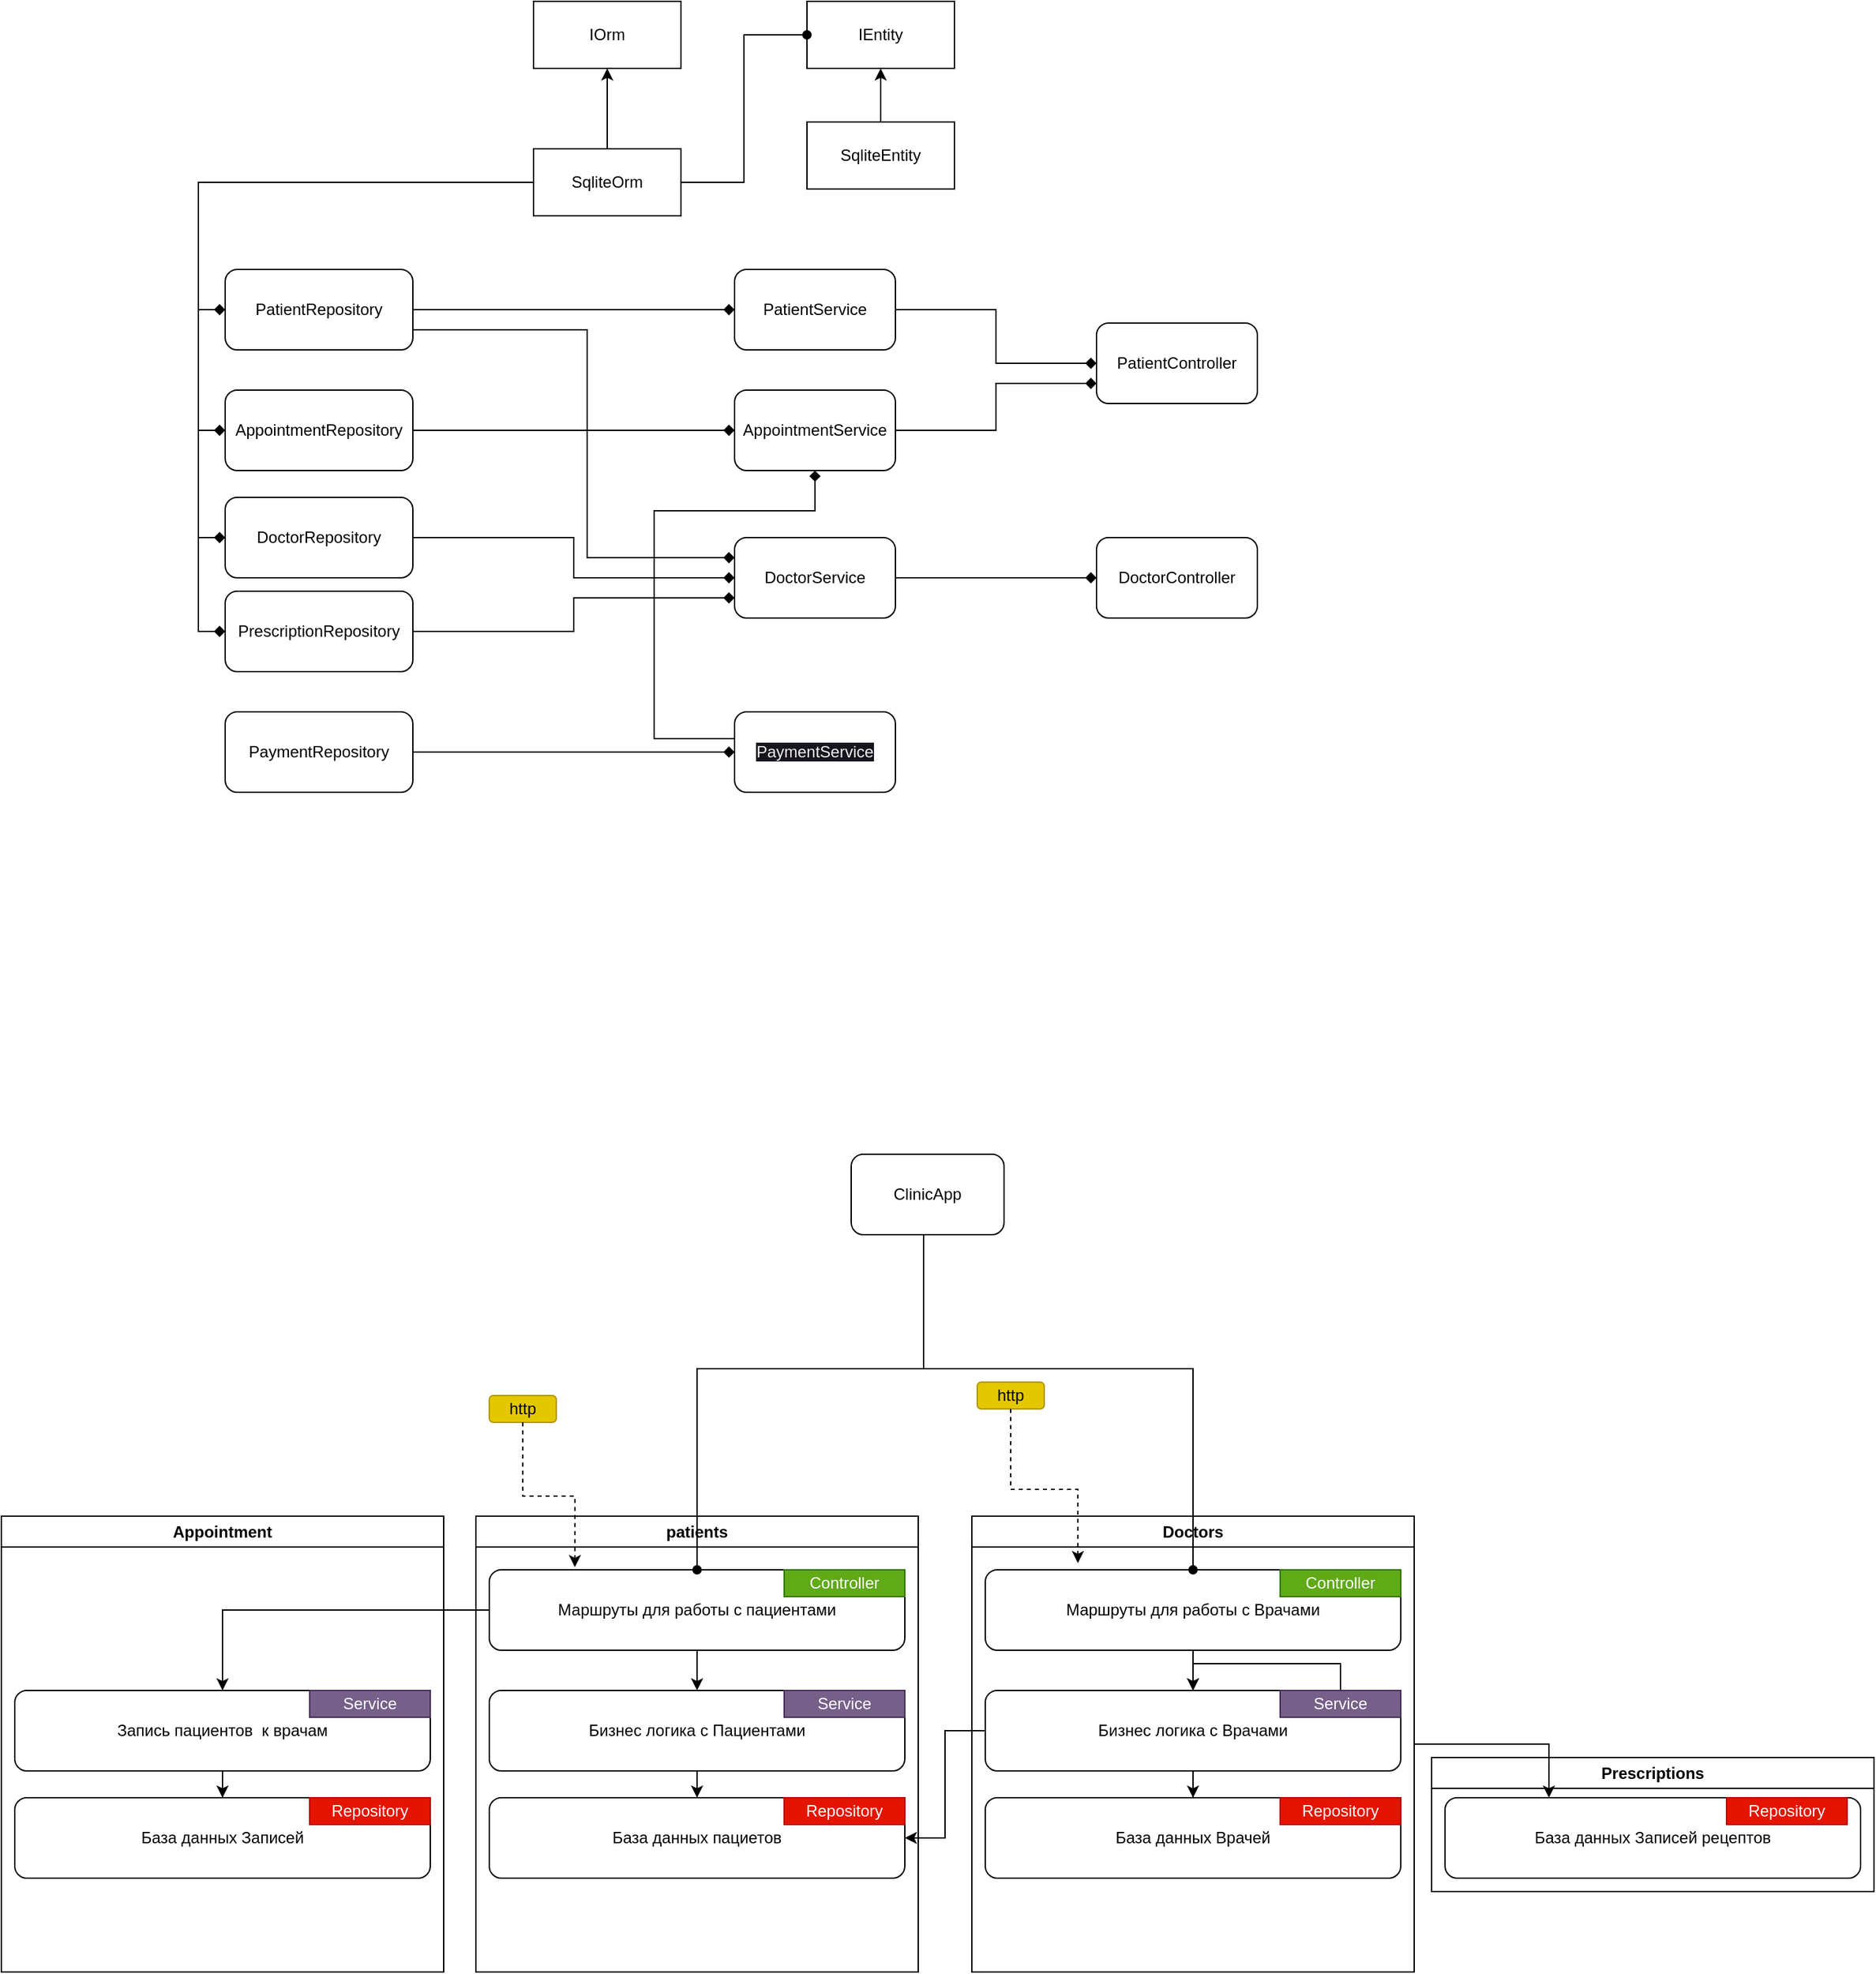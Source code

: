 <mxfile>
    <diagram id="C5RBs43oDa-KdzZeNtuy" name="Page-1">
        <mxGraphModel dx="2070" dy="1738" grid="1" gridSize="10" guides="1" tooltips="1" connect="1" arrows="1" fold="1" page="0" pageScale="1" pageWidth="827" pageHeight="1169" math="0" shadow="0">
            <root>
                <mxCell id="WIyWlLk6GJQsqaUBKTNV-0"/>
                <mxCell id="WIyWlLk6GJQsqaUBKTNV-1" parent="WIyWlLk6GJQsqaUBKTNV-0"/>
                <mxCell id="cg0KSg9u_-q0Aa4BXfWe-5" value="Prescriptions" style="swimlane;whiteSpace=wrap;html=1;" parent="WIyWlLk6GJQsqaUBKTNV-1" vertex="1">
                    <mxGeometry x="1010" y="570" width="330" height="100" as="geometry"/>
                </mxCell>
                <mxCell id="cg0KSg9u_-q0Aa4BXfWe-13" value="База данных Записей рецептов" style="rounded=1;whiteSpace=wrap;html=1;align=center;" parent="cg0KSg9u_-q0Aa4BXfWe-5" vertex="1">
                    <mxGeometry x="10" y="30" width="310" height="60" as="geometry"/>
                </mxCell>
                <mxCell id="cg0KSg9u_-q0Aa4BXfWe-14" value="Repository" style="rounded=0;whiteSpace=wrap;html=1;fillColor=#e51400;strokeColor=#B20000;fontColor=#ffffff;" parent="cg0KSg9u_-q0Aa4BXfWe-5" vertex="1">
                    <mxGeometry x="220" y="30" width="90" height="20" as="geometry"/>
                </mxCell>
                <mxCell id="YM2_Y6nuZBt199N-Kwbz-7" value="IOrm" style="html=1;whiteSpace=wrap;" parent="WIyWlLk6GJQsqaUBKTNV-1" vertex="1">
                    <mxGeometry x="340" y="-740" width="110" height="50" as="geometry"/>
                </mxCell>
                <mxCell id="YM2_Y6nuZBt199N-Kwbz-8" value="IEntity" style="html=1;whiteSpace=wrap;" parent="WIyWlLk6GJQsqaUBKTNV-1" vertex="1">
                    <mxGeometry x="544" y="-740" width="110" height="50" as="geometry"/>
                </mxCell>
                <mxCell id="YM2_Y6nuZBt199N-Kwbz-10" style="edgeStyle=orthogonalEdgeStyle;rounded=0;orthogonalLoop=1;jettySize=auto;html=1;entryX=0.5;entryY=1;entryDx=0;entryDy=0;" parent="WIyWlLk6GJQsqaUBKTNV-1" source="YM2_Y6nuZBt199N-Kwbz-9" target="YM2_Y6nuZBt199N-Kwbz-7" edge="1">
                    <mxGeometry relative="1" as="geometry"/>
                </mxCell>
                <mxCell id="YM2_Y6nuZBt199N-Kwbz-16" style="edgeStyle=orthogonalEdgeStyle;rounded=0;orthogonalLoop=1;jettySize=auto;html=1;exitX=1;exitY=0.5;exitDx=0;exitDy=0;entryX=0;entryY=0.5;entryDx=0;entryDy=0;endArrow=oval;endFill=1;" parent="WIyWlLk6GJQsqaUBKTNV-1" source="YM2_Y6nuZBt199N-Kwbz-9" target="YM2_Y6nuZBt199N-Kwbz-8" edge="1">
                    <mxGeometry relative="1" as="geometry"/>
                </mxCell>
                <mxCell id="cg0KSg9u_-q0Aa4BXfWe-26" style="edgeStyle=orthogonalEdgeStyle;rounded=0;orthogonalLoop=1;jettySize=auto;html=1;entryX=0;entryY=0.5;entryDx=0;entryDy=0;endArrow=diamond;endFill=1;" parent="WIyWlLk6GJQsqaUBKTNV-1" source="YM2_Y6nuZBt199N-Kwbz-9" target="YM2_Y6nuZBt199N-Kwbz-61" edge="1">
                    <mxGeometry relative="1" as="geometry"/>
                </mxCell>
                <mxCell id="cg0KSg9u_-q0Aa4BXfWe-27" style="edgeStyle=orthogonalEdgeStyle;rounded=0;orthogonalLoop=1;jettySize=auto;html=1;entryX=0;entryY=0.5;entryDx=0;entryDy=0;endArrow=diamond;endFill=1;" parent="WIyWlLk6GJQsqaUBKTNV-1" source="YM2_Y6nuZBt199N-Kwbz-9" target="YM2_Y6nuZBt199N-Kwbz-63" edge="1">
                    <mxGeometry relative="1" as="geometry"/>
                </mxCell>
                <mxCell id="cg0KSg9u_-q0Aa4BXfWe-28" style="edgeStyle=orthogonalEdgeStyle;rounded=0;orthogonalLoop=1;jettySize=auto;html=1;entryX=0;entryY=0.5;entryDx=0;entryDy=0;endArrow=diamond;endFill=1;" parent="WIyWlLk6GJQsqaUBKTNV-1" source="YM2_Y6nuZBt199N-Kwbz-9" target="YM2_Y6nuZBt199N-Kwbz-62" edge="1">
                    <mxGeometry relative="1" as="geometry"/>
                </mxCell>
                <mxCell id="cg0KSg9u_-q0Aa4BXfWe-29" style="edgeStyle=orthogonalEdgeStyle;rounded=0;orthogonalLoop=1;jettySize=auto;html=1;entryX=0;entryY=0.5;entryDx=0;entryDy=0;endArrow=diamond;endFill=1;" parent="WIyWlLk6GJQsqaUBKTNV-1" source="YM2_Y6nuZBt199N-Kwbz-9" target="cg0KSg9u_-q0Aa4BXfWe-16" edge="1">
                    <mxGeometry relative="1" as="geometry"/>
                </mxCell>
                <mxCell id="YM2_Y6nuZBt199N-Kwbz-9" value="SqliteOrm" style="html=1;whiteSpace=wrap;" parent="WIyWlLk6GJQsqaUBKTNV-1" vertex="1">
                    <mxGeometry x="340" y="-630" width="110" height="50" as="geometry"/>
                </mxCell>
                <mxCell id="YM2_Y6nuZBt199N-Kwbz-12" style="edgeStyle=orthogonalEdgeStyle;rounded=0;orthogonalLoop=1;jettySize=auto;html=1;entryX=0.5;entryY=1;entryDx=0;entryDy=0;" parent="WIyWlLk6GJQsqaUBKTNV-1" source="YM2_Y6nuZBt199N-Kwbz-11" target="YM2_Y6nuZBt199N-Kwbz-8" edge="1">
                    <mxGeometry relative="1" as="geometry"/>
                </mxCell>
                <mxCell id="YM2_Y6nuZBt199N-Kwbz-11" value="SqliteEntity" style="html=1;whiteSpace=wrap;" parent="WIyWlLk6GJQsqaUBKTNV-1" vertex="1">
                    <mxGeometry x="544" y="-650" width="110" height="50" as="geometry"/>
                </mxCell>
                <mxCell id="YM2_Y6nuZBt199N-Kwbz-19" value="patients" style="swimlane;whiteSpace=wrap;html=1;" parent="WIyWlLk6GJQsqaUBKTNV-1" vertex="1">
                    <mxGeometry x="297" y="390" width="330" height="340" as="geometry"/>
                </mxCell>
                <mxCell id="YM2_Y6nuZBt199N-Kwbz-55" style="edgeStyle=orthogonalEdgeStyle;rounded=0;orthogonalLoop=1;jettySize=auto;html=1;" parent="YM2_Y6nuZBt199N-Kwbz-19" source="YM2_Y6nuZBt199N-Kwbz-18" target="YM2_Y6nuZBt199N-Kwbz-24" edge="1">
                    <mxGeometry relative="1" as="geometry"/>
                </mxCell>
                <mxCell id="YM2_Y6nuZBt199N-Kwbz-18" value="Маршруты для работы с пациентами" style="rounded=1;whiteSpace=wrap;html=1;align=center;" parent="YM2_Y6nuZBt199N-Kwbz-19" vertex="1">
                    <mxGeometry x="10" y="40" width="310" height="60" as="geometry"/>
                </mxCell>
                <mxCell id="YM2_Y6nuZBt199N-Kwbz-23" value="Controller" style="rounded=0;whiteSpace=wrap;html=1;fillColor=#60a917;fontColor=#ffffff;strokeColor=#2D7600;" parent="YM2_Y6nuZBt199N-Kwbz-19" vertex="1">
                    <mxGeometry x="230" y="40" width="90" height="20" as="geometry"/>
                </mxCell>
                <mxCell id="YM2_Y6nuZBt199N-Kwbz-53" style="edgeStyle=orthogonalEdgeStyle;rounded=0;orthogonalLoop=1;jettySize=auto;html=1;" parent="YM2_Y6nuZBt199N-Kwbz-19" source="YM2_Y6nuZBt199N-Kwbz-24" target="YM2_Y6nuZBt199N-Kwbz-27" edge="1">
                    <mxGeometry relative="1" as="geometry"/>
                </mxCell>
                <mxCell id="YM2_Y6nuZBt199N-Kwbz-24" value="Бизнес логика с Пациентами" style="rounded=1;whiteSpace=wrap;html=1;align=center;" parent="YM2_Y6nuZBt199N-Kwbz-19" vertex="1">
                    <mxGeometry x="10" y="130" width="310" height="60" as="geometry"/>
                </mxCell>
                <mxCell id="YM2_Y6nuZBt199N-Kwbz-25" value="Service" style="rounded=0;whiteSpace=wrap;html=1;fillColor=#76608a;strokeColor=#432D57;fontColor=#ffffff;" parent="YM2_Y6nuZBt199N-Kwbz-19" vertex="1">
                    <mxGeometry x="230" y="130" width="90" height="20" as="geometry"/>
                </mxCell>
                <mxCell id="YM2_Y6nuZBt199N-Kwbz-27" value="База данных пациетов" style="rounded=1;whiteSpace=wrap;html=1;align=center;" parent="YM2_Y6nuZBt199N-Kwbz-19" vertex="1">
                    <mxGeometry x="10" y="210" width="310" height="60" as="geometry"/>
                </mxCell>
                <mxCell id="YM2_Y6nuZBt199N-Kwbz-28" value="Repository" style="rounded=0;whiteSpace=wrap;html=1;fillColor=#e51400;strokeColor=#B20000;fontColor=#ffffff;" parent="YM2_Y6nuZBt199N-Kwbz-19" vertex="1">
                    <mxGeometry x="230" y="210" width="90" height="20" as="geometry"/>
                </mxCell>
                <mxCell id="YM2_Y6nuZBt199N-Kwbz-29" value="Doctors" style="swimlane;whiteSpace=wrap;html=1;" parent="WIyWlLk6GJQsqaUBKTNV-1" vertex="1">
                    <mxGeometry x="667" y="390" width="330" height="340" as="geometry"/>
                </mxCell>
                <mxCell id="YM2_Y6nuZBt199N-Kwbz-54" style="edgeStyle=orthogonalEdgeStyle;rounded=0;orthogonalLoop=1;jettySize=auto;html=1;entryX=0.5;entryY=0;entryDx=0;entryDy=0;" parent="YM2_Y6nuZBt199N-Kwbz-29" source="YM2_Y6nuZBt199N-Kwbz-30" target="YM2_Y6nuZBt199N-Kwbz-32" edge="1">
                    <mxGeometry relative="1" as="geometry"/>
                </mxCell>
                <mxCell id="YM2_Y6nuZBt199N-Kwbz-30" value="Маршруты для работы с Врачами" style="rounded=1;whiteSpace=wrap;html=1;align=center;" parent="YM2_Y6nuZBt199N-Kwbz-29" vertex="1">
                    <mxGeometry x="10" y="40" width="310" height="60" as="geometry"/>
                </mxCell>
                <mxCell id="YM2_Y6nuZBt199N-Kwbz-31" value="Controller" style="rounded=0;whiteSpace=wrap;html=1;fillColor=#60a917;fontColor=#ffffff;strokeColor=#2D7600;" parent="YM2_Y6nuZBt199N-Kwbz-29" vertex="1">
                    <mxGeometry x="230" y="40" width="90" height="20" as="geometry"/>
                </mxCell>
                <mxCell id="YM2_Y6nuZBt199N-Kwbz-52" style="edgeStyle=orthogonalEdgeStyle;rounded=0;orthogonalLoop=1;jettySize=auto;html=1;" parent="YM2_Y6nuZBt199N-Kwbz-29" source="YM2_Y6nuZBt199N-Kwbz-32" target="YM2_Y6nuZBt199N-Kwbz-34" edge="1">
                    <mxGeometry relative="1" as="geometry"/>
                </mxCell>
                <mxCell id="YM2_Y6nuZBt199N-Kwbz-32" value="Бизнес логика с Врачами" style="rounded=1;whiteSpace=wrap;html=1;align=center;" parent="YM2_Y6nuZBt199N-Kwbz-29" vertex="1">
                    <mxGeometry x="10" y="130" width="310" height="60" as="geometry"/>
                </mxCell>
                <mxCell id="cg0KSg9u_-q0Aa4BXfWe-0" style="edgeStyle=orthogonalEdgeStyle;rounded=0;orthogonalLoop=1;jettySize=auto;html=1;exitX=0.5;exitY=0;exitDx=0;exitDy=0;" parent="YM2_Y6nuZBt199N-Kwbz-29" source="YM2_Y6nuZBt199N-Kwbz-33" target="YM2_Y6nuZBt199N-Kwbz-32" edge="1">
                    <mxGeometry relative="1" as="geometry"/>
                </mxCell>
                <mxCell id="YM2_Y6nuZBt199N-Kwbz-33" value="Service" style="rounded=0;whiteSpace=wrap;html=1;fillColor=#76608a;strokeColor=#432D57;fontColor=#ffffff;" parent="YM2_Y6nuZBt199N-Kwbz-29" vertex="1">
                    <mxGeometry x="230" y="130" width="90" height="20" as="geometry"/>
                </mxCell>
                <mxCell id="YM2_Y6nuZBt199N-Kwbz-34" value="База данных Врачей" style="rounded=1;whiteSpace=wrap;html=1;align=center;" parent="YM2_Y6nuZBt199N-Kwbz-29" vertex="1">
                    <mxGeometry x="10" y="210" width="310" height="60" as="geometry"/>
                </mxCell>
                <mxCell id="YM2_Y6nuZBt199N-Kwbz-35" value="Repository" style="rounded=0;whiteSpace=wrap;html=1;fillColor=#e51400;strokeColor=#B20000;fontColor=#ffffff;" parent="YM2_Y6nuZBt199N-Kwbz-29" vertex="1">
                    <mxGeometry x="230" y="210" width="90" height="20" as="geometry"/>
                </mxCell>
                <mxCell id="YM2_Y6nuZBt199N-Kwbz-37" value="http" style="rounded=1;whiteSpace=wrap;html=1;fillColor=#e3c800;fontColor=#000000;strokeColor=#B09500;" parent="WIyWlLk6GJQsqaUBKTNV-1" vertex="1">
                    <mxGeometry x="307" y="300" width="50" height="20" as="geometry"/>
                </mxCell>
                <mxCell id="cg0KSg9u_-q0Aa4BXfWe-15" style="edgeStyle=orthogonalEdgeStyle;rounded=0;orthogonalLoop=1;jettySize=auto;html=1;entryX=0.25;entryY=0;entryDx=0;entryDy=0;" parent="WIyWlLk6GJQsqaUBKTNV-1" source="YM2_Y6nuZBt199N-Kwbz-29" target="cg0KSg9u_-q0Aa4BXfWe-13" edge="1">
                    <mxGeometry relative="1" as="geometry"/>
                </mxCell>
                <mxCell id="YM2_Y6nuZBt199N-Kwbz-38" style="edgeStyle=orthogonalEdgeStyle;rounded=0;orthogonalLoop=1;jettySize=auto;html=1;entryX=0.206;entryY=-0.033;entryDx=0;entryDy=0;entryPerimeter=0;dashed=1;" parent="WIyWlLk6GJQsqaUBKTNV-1" source="YM2_Y6nuZBt199N-Kwbz-37" target="YM2_Y6nuZBt199N-Kwbz-18" edge="1">
                    <mxGeometry relative="1" as="geometry"/>
                </mxCell>
                <mxCell id="YM2_Y6nuZBt199N-Kwbz-39" value="http" style="rounded=1;whiteSpace=wrap;html=1;fillColor=#e3c800;fontColor=#000000;strokeColor=#B09500;" parent="WIyWlLk6GJQsqaUBKTNV-1" vertex="1">
                    <mxGeometry x="671" y="290" width="50" height="20" as="geometry"/>
                </mxCell>
                <mxCell id="YM2_Y6nuZBt199N-Kwbz-40" style="edgeStyle=orthogonalEdgeStyle;rounded=0;orthogonalLoop=1;jettySize=auto;html=1;entryX=0.223;entryY=-0.083;entryDx=0;entryDy=0;entryPerimeter=0;dashed=1;" parent="WIyWlLk6GJQsqaUBKTNV-1" source="YM2_Y6nuZBt199N-Kwbz-39" target="YM2_Y6nuZBt199N-Kwbz-30" edge="1">
                    <mxGeometry relative="1" as="geometry"/>
                </mxCell>
                <mxCell id="YM2_Y6nuZBt199N-Kwbz-42" style="edgeStyle=orthogonalEdgeStyle;rounded=0;orthogonalLoop=1;jettySize=auto;html=1;entryX=0.5;entryY=0;entryDx=0;entryDy=0;endArrow=oval;endFill=1;" parent="WIyWlLk6GJQsqaUBKTNV-1" source="YM2_Y6nuZBt199N-Kwbz-41" target="YM2_Y6nuZBt199N-Kwbz-18" edge="1">
                    <mxGeometry relative="1" as="geometry">
                        <Array as="points">
                            <mxPoint x="631" y="280"/>
                            <mxPoint x="462" y="280"/>
                        </Array>
                    </mxGeometry>
                </mxCell>
                <mxCell id="YM2_Y6nuZBt199N-Kwbz-43" style="edgeStyle=orthogonalEdgeStyle;rounded=0;orthogonalLoop=1;jettySize=auto;html=1;entryX=0.5;entryY=0;entryDx=0;entryDy=0;endArrow=oval;endFill=1;" parent="WIyWlLk6GJQsqaUBKTNV-1" source="YM2_Y6nuZBt199N-Kwbz-41" target="YM2_Y6nuZBt199N-Kwbz-30" edge="1">
                    <mxGeometry relative="1" as="geometry">
                        <Array as="points">
                            <mxPoint x="631" y="280"/>
                            <mxPoint x="832" y="280"/>
                        </Array>
                    </mxGeometry>
                </mxCell>
                <mxCell id="YM2_Y6nuZBt199N-Kwbz-41" value="ClinicApp" style="rounded=1;whiteSpace=wrap;html=1;" parent="WIyWlLk6GJQsqaUBKTNV-1" vertex="1">
                    <mxGeometry x="577" y="120" width="114" height="60" as="geometry"/>
                </mxCell>
                <mxCell id="YM2_Y6nuZBt199N-Kwbz-44" value="Appointment" style="swimlane;whiteSpace=wrap;html=1;" parent="WIyWlLk6GJQsqaUBKTNV-1" vertex="1">
                    <mxGeometry x="-57" y="390" width="330" height="340" as="geometry"/>
                </mxCell>
                <mxCell id="YM2_Y6nuZBt199N-Kwbz-57" style="edgeStyle=orthogonalEdgeStyle;rounded=0;orthogonalLoop=1;jettySize=auto;html=1;" parent="YM2_Y6nuZBt199N-Kwbz-44" source="YM2_Y6nuZBt199N-Kwbz-47" target="YM2_Y6nuZBt199N-Kwbz-49" edge="1">
                    <mxGeometry relative="1" as="geometry"/>
                </mxCell>
                <mxCell id="YM2_Y6nuZBt199N-Kwbz-47" value="Запись пациентов&amp;nbsp; к врачам" style="rounded=1;whiteSpace=wrap;html=1;align=center;" parent="YM2_Y6nuZBt199N-Kwbz-44" vertex="1">
                    <mxGeometry x="10" y="130" width="310" height="60" as="geometry"/>
                </mxCell>
                <mxCell id="YM2_Y6nuZBt199N-Kwbz-48" value="Service" style="rounded=0;whiteSpace=wrap;html=1;fillColor=#76608a;strokeColor=#432D57;fontColor=#ffffff;" parent="YM2_Y6nuZBt199N-Kwbz-44" vertex="1">
                    <mxGeometry x="230" y="130" width="90" height="20" as="geometry"/>
                </mxCell>
                <mxCell id="YM2_Y6nuZBt199N-Kwbz-49" value="База данных Записей" style="rounded=1;whiteSpace=wrap;html=1;align=center;" parent="YM2_Y6nuZBt199N-Kwbz-44" vertex="1">
                    <mxGeometry x="10" y="210" width="310" height="60" as="geometry"/>
                </mxCell>
                <mxCell id="YM2_Y6nuZBt199N-Kwbz-50" value="Repository" style="rounded=0;whiteSpace=wrap;html=1;fillColor=#e51400;strokeColor=#B20000;fontColor=#ffffff;" parent="YM2_Y6nuZBt199N-Kwbz-44" vertex="1">
                    <mxGeometry x="230" y="210" width="90" height="20" as="geometry"/>
                </mxCell>
                <mxCell id="cg0KSg9u_-q0Aa4BXfWe-17" style="edgeStyle=orthogonalEdgeStyle;rounded=0;orthogonalLoop=1;jettySize=auto;html=1;entryX=0;entryY=0.5;entryDx=0;entryDy=0;endArrow=diamond;endFill=1;" parent="WIyWlLk6GJQsqaUBKTNV-1" source="YM2_Y6nuZBt199N-Kwbz-61" target="YM2_Y6nuZBt199N-Kwbz-72" edge="1">
                    <mxGeometry relative="1" as="geometry"/>
                </mxCell>
                <mxCell id="cg0KSg9u_-q0Aa4BXfWe-23" style="edgeStyle=orthogonalEdgeStyle;rounded=0;orthogonalLoop=1;jettySize=auto;html=1;exitX=1;exitY=0.75;exitDx=0;exitDy=0;entryX=0;entryY=0.25;entryDx=0;entryDy=0;endArrow=diamond;endFill=1;" parent="WIyWlLk6GJQsqaUBKTNV-1" source="YM2_Y6nuZBt199N-Kwbz-61" target="YM2_Y6nuZBt199N-Kwbz-73" edge="1">
                    <mxGeometry relative="1" as="geometry">
                        <Array as="points">
                            <mxPoint x="380" y="-495"/>
                            <mxPoint x="380" y="-325"/>
                        </Array>
                    </mxGeometry>
                </mxCell>
                <mxCell id="YM2_Y6nuZBt199N-Kwbz-61" value="PatientRepository" style="rounded=1;whiteSpace=wrap;html=1;" parent="WIyWlLk6GJQsqaUBKTNV-1" vertex="1">
                    <mxGeometry x="110" y="-540" width="140" height="60" as="geometry"/>
                </mxCell>
                <mxCell id="cg0KSg9u_-q0Aa4BXfWe-22" style="edgeStyle=orthogonalEdgeStyle;rounded=0;orthogonalLoop=1;jettySize=auto;html=1;entryX=0;entryY=0.5;entryDx=0;entryDy=0;endArrow=diamond;endFill=1;" parent="WIyWlLk6GJQsqaUBKTNV-1" source="YM2_Y6nuZBt199N-Kwbz-62" target="YM2_Y6nuZBt199N-Kwbz-73" edge="1">
                    <mxGeometry relative="1" as="geometry"/>
                </mxCell>
                <mxCell id="YM2_Y6nuZBt199N-Kwbz-62" value="DoctorRepository" style="rounded=1;whiteSpace=wrap;html=1;" parent="WIyWlLk6GJQsqaUBKTNV-1" vertex="1">
                    <mxGeometry x="110" y="-370" width="140" height="60" as="geometry"/>
                </mxCell>
                <mxCell id="8" style="edgeStyle=orthogonalEdgeStyle;rounded=0;html=1;entryX=0;entryY=0.5;entryDx=0;entryDy=0;endArrow=diamond;endFill=1;" parent="WIyWlLk6GJQsqaUBKTNV-1" source="YM2_Y6nuZBt199N-Kwbz-63" target="YM2_Y6nuZBt199N-Kwbz-74" edge="1">
                    <mxGeometry relative="1" as="geometry"/>
                </mxCell>
                <mxCell id="YM2_Y6nuZBt199N-Kwbz-63" value="AppointmentRepository" style="rounded=1;whiteSpace=wrap;html=1;" parent="WIyWlLk6GJQsqaUBKTNV-1" vertex="1">
                    <mxGeometry x="110" y="-450" width="140" height="60" as="geometry"/>
                </mxCell>
                <mxCell id="cg0KSg9u_-q0Aa4BXfWe-19" style="edgeStyle=orthogonalEdgeStyle;rounded=0;orthogonalLoop=1;jettySize=auto;html=1;entryX=0;entryY=0.5;entryDx=0;entryDy=0;endArrow=diamond;endFill=1;" parent="WIyWlLk6GJQsqaUBKTNV-1" source="YM2_Y6nuZBt199N-Kwbz-72" target="YM2_Y6nuZBt199N-Kwbz-79" edge="1">
                    <mxGeometry relative="1" as="geometry"/>
                </mxCell>
                <mxCell id="YM2_Y6nuZBt199N-Kwbz-72" value="PatientService" style="rounded=1;whiteSpace=wrap;html=1;" parent="WIyWlLk6GJQsqaUBKTNV-1" vertex="1">
                    <mxGeometry x="490" y="-540" width="120" height="60" as="geometry"/>
                </mxCell>
                <mxCell id="cg0KSg9u_-q0Aa4BXfWe-25" style="edgeStyle=orthogonalEdgeStyle;rounded=0;orthogonalLoop=1;jettySize=auto;html=1;entryX=0;entryY=0.5;entryDx=0;entryDy=0;endArrow=diamond;endFill=1;" parent="WIyWlLk6GJQsqaUBKTNV-1" source="YM2_Y6nuZBt199N-Kwbz-73" target="YM2_Y6nuZBt199N-Kwbz-80" edge="1">
                    <mxGeometry relative="1" as="geometry"/>
                </mxCell>
                <mxCell id="YM2_Y6nuZBt199N-Kwbz-73" value="DoctorService" style="rounded=1;whiteSpace=wrap;html=1;" parent="WIyWlLk6GJQsqaUBKTNV-1" vertex="1">
                    <mxGeometry x="490" y="-340" width="120" height="60" as="geometry"/>
                </mxCell>
                <mxCell id="cg0KSg9u_-q0Aa4BXfWe-20" style="edgeStyle=orthogonalEdgeStyle;rounded=0;orthogonalLoop=1;jettySize=auto;html=1;entryX=0;entryY=0.75;entryDx=0;entryDy=0;endArrow=diamond;endFill=1;" parent="WIyWlLk6GJQsqaUBKTNV-1" source="YM2_Y6nuZBt199N-Kwbz-74" target="YM2_Y6nuZBt199N-Kwbz-79" edge="1">
                    <mxGeometry relative="1" as="geometry"/>
                </mxCell>
                <mxCell id="YM2_Y6nuZBt199N-Kwbz-74" value="AppointmentService" style="rounded=1;whiteSpace=wrap;html=1;" parent="WIyWlLk6GJQsqaUBKTNV-1" vertex="1">
                    <mxGeometry x="490" y="-450" width="120" height="60" as="geometry"/>
                </mxCell>
                <mxCell id="YM2_Y6nuZBt199N-Kwbz-79" value="PatientController" style="rounded=1;whiteSpace=wrap;html=1;" parent="WIyWlLk6GJQsqaUBKTNV-1" vertex="1">
                    <mxGeometry x="760" y="-500" width="120" height="60" as="geometry"/>
                </mxCell>
                <mxCell id="YM2_Y6nuZBt199N-Kwbz-80" value="DoctorController" style="rounded=1;whiteSpace=wrap;html=1;" parent="WIyWlLk6GJQsqaUBKTNV-1" vertex="1">
                    <mxGeometry x="760" y="-340" width="120" height="60" as="geometry"/>
                </mxCell>
                <mxCell id="cg0KSg9u_-q0Aa4BXfWe-2" style="edgeStyle=orthogonalEdgeStyle;rounded=0;orthogonalLoop=1;jettySize=auto;html=1;" parent="WIyWlLk6GJQsqaUBKTNV-1" source="YM2_Y6nuZBt199N-Kwbz-18" target="YM2_Y6nuZBt199N-Kwbz-47" edge="1">
                    <mxGeometry relative="1" as="geometry"/>
                </mxCell>
                <mxCell id="cg0KSg9u_-q0Aa4BXfWe-4" style="edgeStyle=orthogonalEdgeStyle;rounded=0;orthogonalLoop=1;jettySize=auto;html=1;entryX=1;entryY=0.5;entryDx=0;entryDy=0;" parent="WIyWlLk6GJQsqaUBKTNV-1" source="YM2_Y6nuZBt199N-Kwbz-32" target="YM2_Y6nuZBt199N-Kwbz-27" edge="1">
                    <mxGeometry relative="1" as="geometry"/>
                </mxCell>
                <mxCell id="cg0KSg9u_-q0Aa4BXfWe-24" style="edgeStyle=orthogonalEdgeStyle;rounded=0;orthogonalLoop=1;jettySize=auto;html=1;entryX=0;entryY=0.75;entryDx=0;entryDy=0;endArrow=diamond;endFill=1;" parent="WIyWlLk6GJQsqaUBKTNV-1" source="cg0KSg9u_-q0Aa4BXfWe-16" target="YM2_Y6nuZBt199N-Kwbz-73" edge="1">
                    <mxGeometry relative="1" as="geometry"/>
                </mxCell>
                <mxCell id="cg0KSg9u_-q0Aa4BXfWe-16" value="PrescriptionRepository" style="rounded=1;whiteSpace=wrap;html=1;" parent="WIyWlLk6GJQsqaUBKTNV-1" vertex="1">
                    <mxGeometry x="110" y="-300" width="140" height="60" as="geometry"/>
                </mxCell>
                <mxCell id="12" style="edgeStyle=orthogonalEdgeStyle;rounded=0;html=1;entryX=0;entryY=0.5;entryDx=0;entryDy=0;endArrow=diamond;endFill=1;" parent="WIyWlLk6GJQsqaUBKTNV-1" source="3" target="10" edge="1">
                    <mxGeometry relative="1" as="geometry"/>
                </mxCell>
                <mxCell id="3" value="PaymentRepository" style="rounded=1;whiteSpace=wrap;html=1;" parent="WIyWlLk6GJQsqaUBKTNV-1" vertex="1">
                    <mxGeometry x="110" y="-210" width="140" height="60" as="geometry"/>
                </mxCell>
                <mxCell id="15" style="edgeStyle=orthogonalEdgeStyle;rounded=0;html=1;entryX=0.5;entryY=1;entryDx=0;entryDy=0;endArrow=diamond;endFill=1;" parent="WIyWlLk6GJQsqaUBKTNV-1" source="10" target="YM2_Y6nuZBt199N-Kwbz-74" edge="1">
                    <mxGeometry relative="1" as="geometry">
                        <Array as="points">
                            <mxPoint x="430" y="-190"/>
                            <mxPoint x="430" y="-360"/>
                            <mxPoint x="550" y="-360"/>
                        </Array>
                    </mxGeometry>
                </mxCell>
                <mxCell id="10" value="&lt;meta charset=&quot;utf-8&quot;&gt;&lt;span style=&quot;color: rgb(240, 240, 240); font-family: Helvetica; font-size: 12px; font-style: normal; font-variant-ligatures: normal; font-variant-caps: normal; font-weight: 400; letter-spacing: normal; orphans: 2; text-align: center; text-indent: 0px; text-transform: none; widows: 2; word-spacing: 0px; -webkit-text-stroke-width: 0px; background-color: rgb(24, 20, 29); text-decoration-thickness: initial; text-decoration-style: initial; text-decoration-color: initial; float: none; display: inline !important;&quot;&gt;PaymentService&lt;/span&gt;" style="rounded=1;whiteSpace=wrap;html=1;" parent="WIyWlLk6GJQsqaUBKTNV-1" vertex="1">
                    <mxGeometry x="490" y="-210" width="120" height="60" as="geometry"/>
                </mxCell>
            </root>
        </mxGraphModel>
    </diagram>
</mxfile>